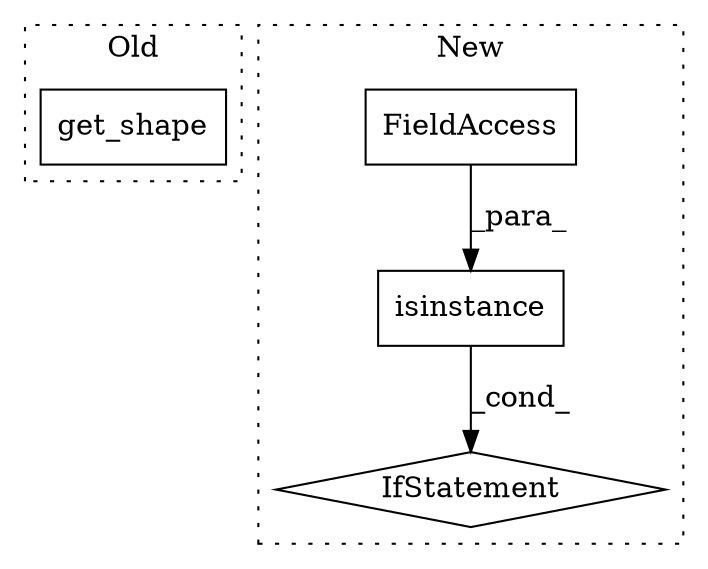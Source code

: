 digraph G {
subgraph cluster0 {
1 [label="get_shape" a="32" s="1925" l="11" shape="box"];
label = "Old";
style="dotted";
}
subgraph cluster1 {
2 [label="isinstance" a="32" s="2063,2092" l="11,1" shape="box"];
3 [label="FieldAccess" a="22" s="2074" l="13" shape="box"];
4 [label="IfStatement" a="25" s="2093" l="3" shape="diamond"];
label = "New";
style="dotted";
}
2 -> 4 [label="_cond_"];
3 -> 2 [label="_para_"];
}